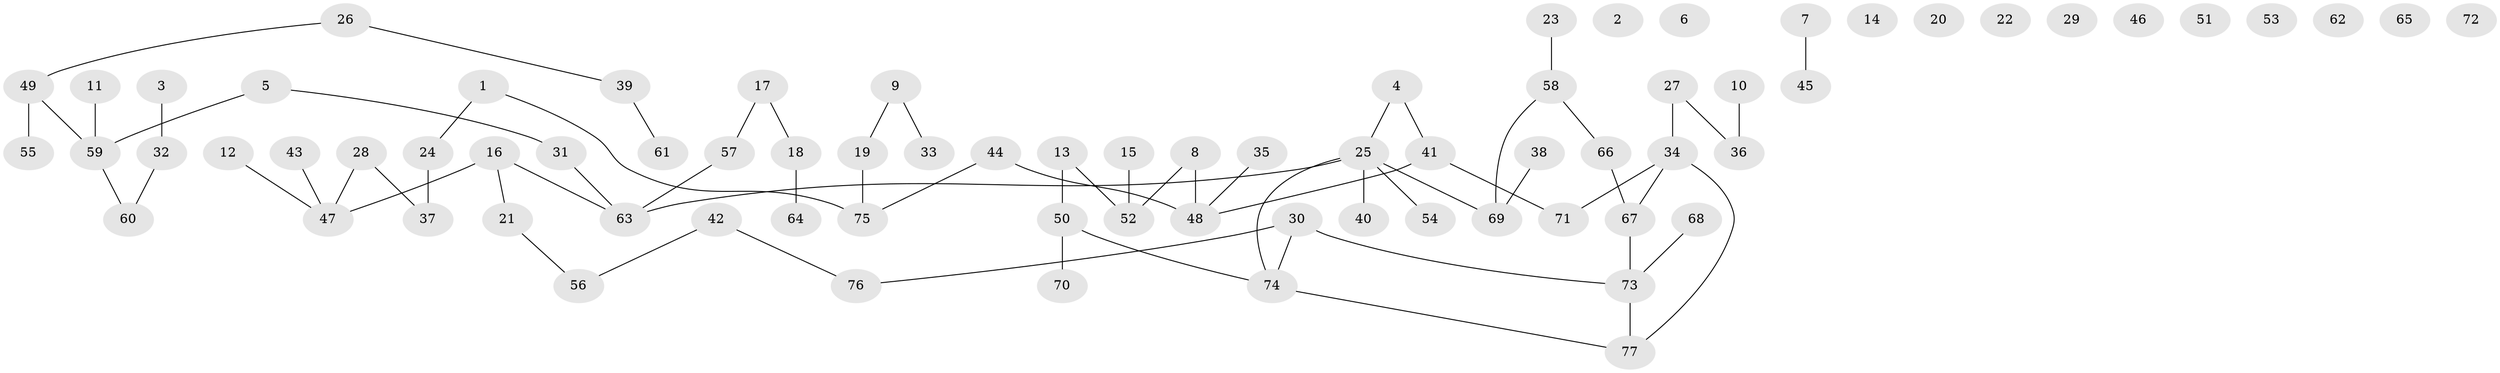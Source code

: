 // Generated by graph-tools (version 1.1) at 2025/25/03/09/25 03:25:16]
// undirected, 77 vertices, 70 edges
graph export_dot {
graph [start="1"]
  node [color=gray90,style=filled];
  1;
  2;
  3;
  4;
  5;
  6;
  7;
  8;
  9;
  10;
  11;
  12;
  13;
  14;
  15;
  16;
  17;
  18;
  19;
  20;
  21;
  22;
  23;
  24;
  25;
  26;
  27;
  28;
  29;
  30;
  31;
  32;
  33;
  34;
  35;
  36;
  37;
  38;
  39;
  40;
  41;
  42;
  43;
  44;
  45;
  46;
  47;
  48;
  49;
  50;
  51;
  52;
  53;
  54;
  55;
  56;
  57;
  58;
  59;
  60;
  61;
  62;
  63;
  64;
  65;
  66;
  67;
  68;
  69;
  70;
  71;
  72;
  73;
  74;
  75;
  76;
  77;
  1 -- 24;
  1 -- 75;
  3 -- 32;
  4 -- 25;
  4 -- 41;
  5 -- 31;
  5 -- 59;
  7 -- 45;
  8 -- 48;
  8 -- 52;
  9 -- 19;
  9 -- 33;
  10 -- 36;
  11 -- 59;
  12 -- 47;
  13 -- 50;
  13 -- 52;
  15 -- 52;
  16 -- 21;
  16 -- 47;
  16 -- 63;
  17 -- 18;
  17 -- 57;
  18 -- 64;
  19 -- 75;
  21 -- 56;
  23 -- 58;
  24 -- 37;
  25 -- 40;
  25 -- 54;
  25 -- 63;
  25 -- 69;
  25 -- 74;
  26 -- 39;
  26 -- 49;
  27 -- 34;
  27 -- 36;
  28 -- 37;
  28 -- 47;
  30 -- 73;
  30 -- 74;
  30 -- 76;
  31 -- 63;
  32 -- 60;
  34 -- 67;
  34 -- 71;
  34 -- 77;
  35 -- 48;
  38 -- 69;
  39 -- 61;
  41 -- 48;
  41 -- 71;
  42 -- 56;
  42 -- 76;
  43 -- 47;
  44 -- 48;
  44 -- 75;
  49 -- 55;
  49 -- 59;
  50 -- 70;
  50 -- 74;
  57 -- 63;
  58 -- 66;
  58 -- 69;
  59 -- 60;
  66 -- 67;
  67 -- 73;
  68 -- 73;
  73 -- 77;
  74 -- 77;
}
